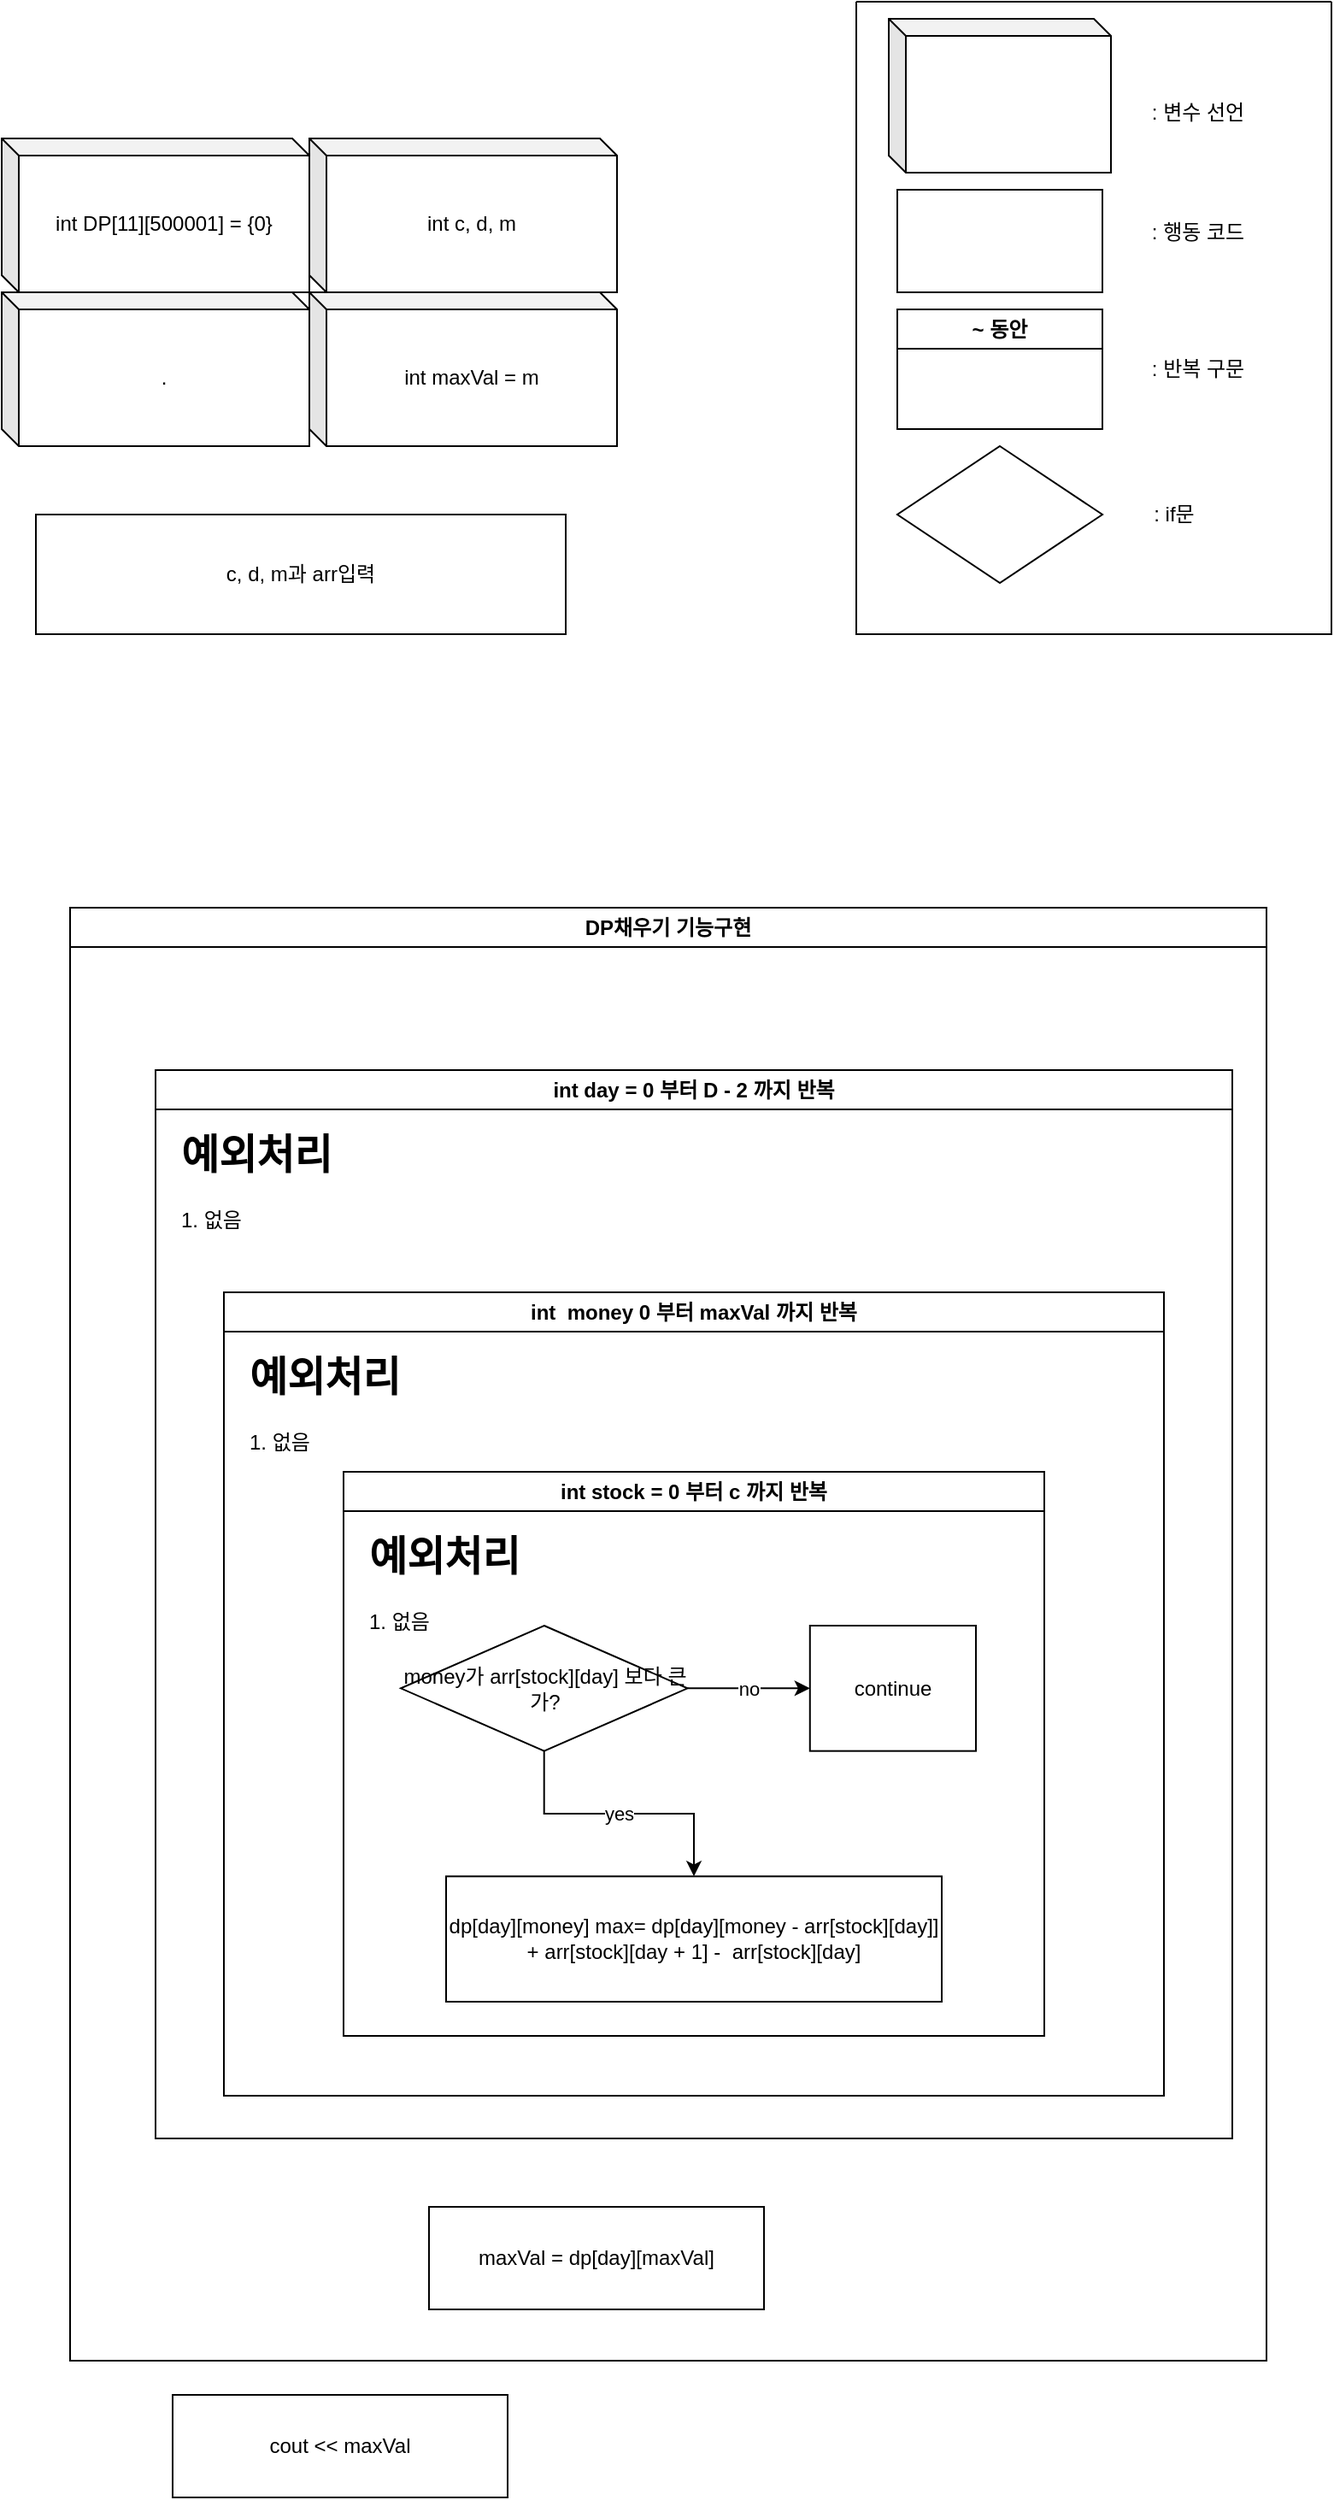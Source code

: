 <mxfile version="22.1.16" type="device">
  <diagram name="페이지-1" id="33hgortFo_VgQgq4lnVS">
    <mxGraphModel dx="1660" dy="865" grid="1" gridSize="10" guides="1" tooltips="1" connect="1" arrows="1" fold="1" page="1" pageScale="1" pageWidth="827" pageHeight="1169" math="0" shadow="0">
      <root>
        <mxCell id="0" />
        <mxCell id="1" parent="0" />
        <mxCell id="RoM2Jjv_XQacG3UyIexU-1" value="" style="swimlane;startSize=0;" vertex="1" parent="1">
          <mxGeometry x="540" y="10" width="278" height="370" as="geometry" />
        </mxCell>
        <mxCell id="RoM2Jjv_XQacG3UyIexU-2" value=": 변수 선언" style="text;html=1;align=center;verticalAlign=middle;whiteSpace=wrap;rounded=0;" vertex="1" parent="RoM2Jjv_XQacG3UyIexU-1">
          <mxGeometry x="170" y="50" width="60" height="30" as="geometry" />
        </mxCell>
        <mxCell id="RoM2Jjv_XQacG3UyIexU-3" value="" style="rounded=0;whiteSpace=wrap;html=1;" vertex="1" parent="RoM2Jjv_XQacG3UyIexU-1">
          <mxGeometry x="24" y="110" width="120" height="60" as="geometry" />
        </mxCell>
        <mxCell id="RoM2Jjv_XQacG3UyIexU-4" value=": 행동 코드" style="text;html=1;align=center;verticalAlign=middle;whiteSpace=wrap;rounded=0;" vertex="1" parent="RoM2Jjv_XQacG3UyIexU-1">
          <mxGeometry x="170" y="120" width="60" height="30" as="geometry" />
        </mxCell>
        <mxCell id="RoM2Jjv_XQacG3UyIexU-5" value="~ 동안" style="swimlane;whiteSpace=wrap;html=1;" vertex="1" parent="RoM2Jjv_XQacG3UyIexU-1">
          <mxGeometry x="24" y="180" width="120" height="70" as="geometry" />
        </mxCell>
        <mxCell id="RoM2Jjv_XQacG3UyIexU-6" value=": 반복 구문" style="text;html=1;align=center;verticalAlign=middle;whiteSpace=wrap;rounded=0;" vertex="1" parent="RoM2Jjv_XQacG3UyIexU-1">
          <mxGeometry x="170" y="200" width="60" height="30" as="geometry" />
        </mxCell>
        <mxCell id="RoM2Jjv_XQacG3UyIexU-7" value="" style="rhombus;whiteSpace=wrap;html=1;" vertex="1" parent="RoM2Jjv_XQacG3UyIexU-1">
          <mxGeometry x="24" y="260" width="120" height="80" as="geometry" />
        </mxCell>
        <mxCell id="RoM2Jjv_XQacG3UyIexU-8" value=": if문" style="text;html=1;align=center;verticalAlign=middle;whiteSpace=wrap;rounded=0;" vertex="1" parent="RoM2Jjv_XQacG3UyIexU-1">
          <mxGeometry x="156" y="285" width="60" height="30" as="geometry" />
        </mxCell>
        <mxCell id="RoM2Jjv_XQacG3UyIexU-9" value="" style="shape=cube;whiteSpace=wrap;html=1;boundedLbl=1;backgroundOutline=1;darkOpacity=0.05;darkOpacity2=0.1;size=10;" vertex="1" parent="RoM2Jjv_XQacG3UyIexU-1">
          <mxGeometry x="19" y="10" width="130" height="90" as="geometry" />
        </mxCell>
        <mxCell id="RoM2Jjv_XQacG3UyIexU-11" value="int DP[11][500001] = {0}" style="shape=cube;whiteSpace=wrap;html=1;boundedLbl=1;backgroundOutline=1;darkOpacity=0.05;darkOpacity2=0.1;size=10;" vertex="1" parent="1">
          <mxGeometry x="40" y="90" width="180" height="90" as="geometry" />
        </mxCell>
        <mxCell id="RoM2Jjv_XQacG3UyIexU-12" value="." style="shape=cube;whiteSpace=wrap;html=1;boundedLbl=1;backgroundOutline=1;darkOpacity=0.05;darkOpacity2=0.1;size=10;" vertex="1" parent="1">
          <mxGeometry x="40" y="180" width="180" height="90" as="geometry" />
        </mxCell>
        <mxCell id="RoM2Jjv_XQacG3UyIexU-13" value="c, d, m과 arr입력" style="rounded=0;whiteSpace=wrap;html=1;" vertex="1" parent="1">
          <mxGeometry x="60" y="310" width="310" height="70" as="geometry" />
        </mxCell>
        <mxCell id="RoM2Jjv_XQacG3UyIexU-14" value="int c, d, m" style="shape=cube;whiteSpace=wrap;html=1;boundedLbl=1;backgroundOutline=1;darkOpacity=0.05;darkOpacity2=0.1;size=10;" vertex="1" parent="1">
          <mxGeometry x="220" y="90" width="180" height="90" as="geometry" />
        </mxCell>
        <mxCell id="RoM2Jjv_XQacG3UyIexU-17" value="DP채우기 기능구현" style="swimlane;whiteSpace=wrap;html=1;" vertex="1" parent="1">
          <mxGeometry x="80" y="540" width="700" height="850" as="geometry" />
        </mxCell>
        <mxCell id="RoM2Jjv_XQacG3UyIexU-18" value="int day = 0 부터 D - 2 까지 반복" style="swimlane;whiteSpace=wrap;html=1;" vertex="1" parent="RoM2Jjv_XQacG3UyIexU-17">
          <mxGeometry x="50" y="95" width="630" height="625" as="geometry" />
        </mxCell>
        <mxCell id="RoM2Jjv_XQacG3UyIexU-19" value="&lt;h1&gt;예외처리&lt;/h1&gt;&lt;p&gt;1. 없음&lt;/p&gt;" style="text;html=1;strokeColor=none;fillColor=none;spacing=5;spacingTop=-20;whiteSpace=wrap;overflow=hidden;rounded=0;" vertex="1" parent="RoM2Jjv_XQacG3UyIexU-18">
          <mxGeometry x="10" y="30" width="386" height="120" as="geometry" />
        </mxCell>
        <mxCell id="RoM2Jjv_XQacG3UyIexU-22" value="int&amp;nbsp; money 0 부터 maxVal 까지 반복" style="swimlane;whiteSpace=wrap;html=1;" vertex="1" parent="RoM2Jjv_XQacG3UyIexU-18">
          <mxGeometry x="40" y="130" width="550" height="470" as="geometry" />
        </mxCell>
        <mxCell id="RoM2Jjv_XQacG3UyIexU-23" value="&lt;h1&gt;예외처리&lt;/h1&gt;&lt;p&gt;1. 없음&lt;/p&gt;" style="text;html=1;strokeColor=none;fillColor=none;spacing=5;spacingTop=-20;whiteSpace=wrap;overflow=hidden;rounded=0;" vertex="1" parent="RoM2Jjv_XQacG3UyIexU-22">
          <mxGeometry x="10" y="30" width="386" height="120" as="geometry" />
        </mxCell>
        <mxCell id="RoM2Jjv_XQacG3UyIexU-24" value="int stock = 0 부터 c 까지 반복" style="swimlane;whiteSpace=wrap;html=1;" vertex="1" parent="RoM2Jjv_XQacG3UyIexU-22">
          <mxGeometry x="70" y="105" width="410" height="330" as="geometry" />
        </mxCell>
        <mxCell id="RoM2Jjv_XQacG3UyIexU-25" value="&lt;h1&gt;예외처리&lt;/h1&gt;&lt;p&gt;1. 없음&lt;/p&gt;" style="text;html=1;strokeColor=none;fillColor=none;spacing=5;spacingTop=-20;whiteSpace=wrap;overflow=hidden;rounded=0;" vertex="1" parent="RoM2Jjv_XQacG3UyIexU-24">
          <mxGeometry x="10" y="30" width="386" height="120" as="geometry" />
        </mxCell>
        <mxCell id="RoM2Jjv_XQacG3UyIexU-28" value="" style="group" vertex="1" connectable="0" parent="RoM2Jjv_XQacG3UyIexU-24">
          <mxGeometry x="60" y="90" width="310" height="220" as="geometry" />
        </mxCell>
        <mxCell id="RoM2Jjv_XQacG3UyIexU-29" value="money가 arr[stock][day] 보다 큰가?" style="rhombus;whiteSpace=wrap;html=1;" vertex="1" parent="RoM2Jjv_XQacG3UyIexU-28">
          <mxGeometry x="-26.485" width="167.736" height="73.333" as="geometry" />
        </mxCell>
        <mxCell id="RoM2Jjv_XQacG3UyIexU-30" value="dp[day][money] max= dp[day][money - arr[stock][day]]&lt;br&gt;+ arr[stock][day + 1] -&amp;nbsp; arr[stock][day]" style="whiteSpace=wrap;html=1;rounded=0;" vertex="1" parent="RoM2Jjv_XQacG3UyIexU-28">
          <mxGeometry y="146.67" width="290" height="73.33" as="geometry" />
        </mxCell>
        <mxCell id="RoM2Jjv_XQacG3UyIexU-31" value="yes" style="edgeStyle=orthogonalEdgeStyle;rounded=0;orthogonalLoop=1;jettySize=auto;html=1;" edge="1" parent="RoM2Jjv_XQacG3UyIexU-28" source="RoM2Jjv_XQacG3UyIexU-29" target="RoM2Jjv_XQacG3UyIexU-30">
          <mxGeometry relative="1" as="geometry" />
        </mxCell>
        <mxCell id="RoM2Jjv_XQacG3UyIexU-32" value="continue" style="whiteSpace=wrap;html=1;rounded=0;" vertex="1" parent="RoM2Jjv_XQacG3UyIexU-28">
          <mxGeometry x="212.89" width="97.11" height="73.333" as="geometry" />
        </mxCell>
        <mxCell id="RoM2Jjv_XQacG3UyIexU-33" value="no" style="edgeStyle=orthogonalEdgeStyle;rounded=0;orthogonalLoop=1;jettySize=auto;html=1;" edge="1" parent="RoM2Jjv_XQacG3UyIexU-28" source="RoM2Jjv_XQacG3UyIexU-29" target="RoM2Jjv_XQacG3UyIexU-32">
          <mxGeometry relative="1" as="geometry" />
        </mxCell>
        <mxCell id="RoM2Jjv_XQacG3UyIexU-26" value="maxVal = dp[day][maxVal]" style="rounded=0;whiteSpace=wrap;html=1;" vertex="1" parent="RoM2Jjv_XQacG3UyIexU-17">
          <mxGeometry x="210" y="760" width="196" height="60" as="geometry" />
        </mxCell>
        <mxCell id="RoM2Jjv_XQacG3UyIexU-21" value="int maxVal = m" style="shape=cube;whiteSpace=wrap;html=1;boundedLbl=1;backgroundOutline=1;darkOpacity=0.05;darkOpacity2=0.1;size=10;" vertex="1" parent="1">
          <mxGeometry x="220" y="180" width="180" height="90" as="geometry" />
        </mxCell>
        <mxCell id="RoM2Jjv_XQacG3UyIexU-27" value="cout &amp;lt;&amp;lt; maxVal" style="rounded=0;whiteSpace=wrap;html=1;" vertex="1" parent="1">
          <mxGeometry x="140" y="1410" width="196" height="60" as="geometry" />
        </mxCell>
      </root>
    </mxGraphModel>
  </diagram>
</mxfile>
